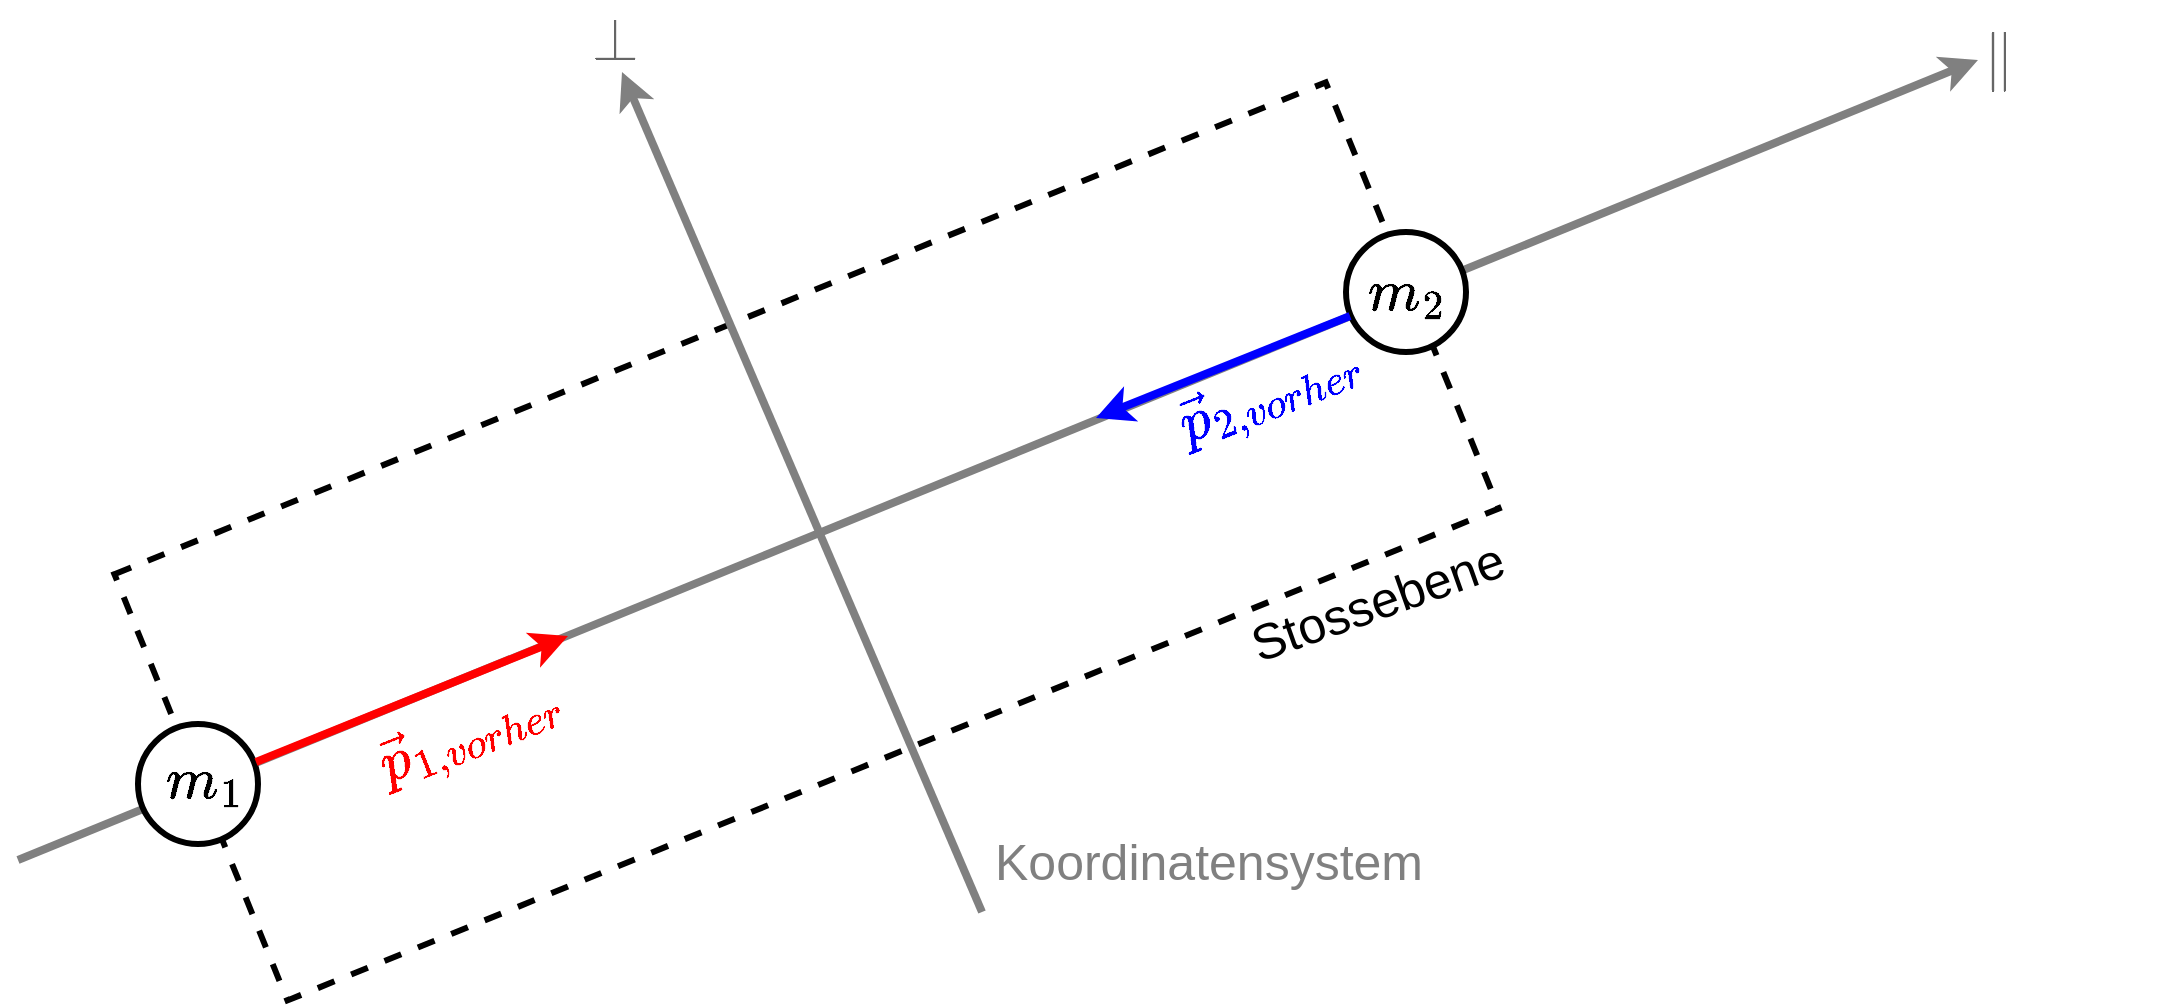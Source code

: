 <mxfile version="17.2.4" type="device"><diagram id="POpyiDkQvMUkvICmI37y" name="Seite-1"><mxGraphModel dx="1018" dy="681" grid="1" gridSize="10" guides="1" tooltips="1" connect="1" arrows="1" fold="1" page="1" pageScale="1" pageWidth="827" pageHeight="1169" math="1" shadow="0"><root><mxCell id="0"/><mxCell id="1" parent="0"/><mxCell id="IgcICL7JZPhWhQcqHego-6" value="" style="endArrow=classic;html=1;rounded=0;fontSize=25;strokeColor=#808080;strokeWidth=4;" parent="1" edge="1"><mxGeometry width="50" height="50" relative="1" as="geometry"><mxPoint x="130" y="490" as="sourcePoint"/><mxPoint x="1110" y="90" as="targetPoint"/></mxGeometry></mxCell><mxCell id="IgcICL7JZPhWhQcqHego-1" value="" style="rounded=0;whiteSpace=wrap;html=1;rotation=-22.1;dashed=1;fillColor=none;strokeWidth=3;" parent="1" vertex="1"><mxGeometry x="197.45" y="215.7" width="653.69" height="230" as="geometry"/></mxCell><mxCell id="IgcICL7JZPhWhQcqHego-2" value="" style="ellipse;whiteSpace=wrap;html=1;aspect=fixed;strokeWidth=3;fillColor=default;" parent="1" vertex="1"><mxGeometry x="190" y="422" width="60" height="60" as="geometry"/></mxCell><mxCell id="IgcICL7JZPhWhQcqHego-3" value="$$m_1$$" style="text;html=1;resizable=0;autosize=1;align=center;verticalAlign=middle;points=[];fillColor=none;strokeColor=none;rounded=0;fontSize=25;" parent="1" vertex="1"><mxGeometry x="163" y="430" width="120" height="40" as="geometry"/></mxCell><mxCell id="IgcICL7JZPhWhQcqHego-5" value="" style="ellipse;whiteSpace=wrap;html=1;aspect=fixed;strokeWidth=3;fillColor=default;" parent="1" vertex="1"><mxGeometry x="794" y="176" width="60" height="60" as="geometry"/></mxCell><mxCell id="IgcICL7JZPhWhQcqHego-4" value="$$m_2$$" style="text;html=1;resizable=0;autosize=1;align=center;verticalAlign=middle;points=[];fillColor=none;strokeColor=none;rounded=0;fontSize=25;" parent="1" vertex="1"><mxGeometry x="764" y="186" width="120" height="40" as="geometry"/></mxCell><mxCell id="IgcICL7JZPhWhQcqHego-7" value="" style="endArrow=classic;html=1;rounded=0;fontSize=25;strokeColor=#808080;strokeWidth=4;" parent="1" edge="1"><mxGeometry width="50" height="50" relative="1" as="geometry"><mxPoint x="612" y="516" as="sourcePoint"/><mxPoint x="432" y="96" as="targetPoint"/></mxGeometry></mxCell><mxCell id="IgcICL7JZPhWhQcqHego-8" value="" style="endArrow=classic;html=1;rounded=0;fontSize=25;strokeColor=#FF0000;strokeWidth=4;" parent="1" edge="1"><mxGeometry width="50" height="50" relative="1" as="geometry"><mxPoint x="249" y="441" as="sourcePoint"/><mxPoint x="405" y="378" as="targetPoint"/></mxGeometry></mxCell><mxCell id="IgcICL7JZPhWhQcqHego-12" value="$$\vec{p}_{1,vorher}$$" style="text;html=1;resizable=0;autosize=1;align=center;verticalAlign=middle;points=[];fillColor=none;strokeColor=none;rounded=0;fontSize=25;rotation=-21.5;fontColor=#FF0000;" parent="1" vertex="1"><mxGeometry x="220" y="405.7" width="270" height="40" as="geometry"/></mxCell><mxCell id="IgcICL7JZPhWhQcqHego-13" value="Koordinatensystem" style="text;html=1;resizable=0;autosize=1;align=center;verticalAlign=middle;points=[];fillColor=none;strokeColor=none;rounded=0;fontSize=25;fontColor=#808080;" parent="1" vertex="1"><mxGeometry x="610" y="470" width="230" height="40" as="geometry"/></mxCell><mxCell id="IgcICL7JZPhWhQcqHego-14" value="&lt;font color=&quot;#0000ff&quot;&gt;$$\vec{p}_{2,vorher}$$&lt;/font&gt;" style="text;html=1;resizable=0;autosize=1;align=center;verticalAlign=middle;points=[];fillColor=none;strokeColor=none;rounded=0;fontSize=25;rotation=-21.5;fontColor=#FF0000;" parent="1" vertex="1"><mxGeometry x="620" y="236" width="270" height="40" as="geometry"/></mxCell><mxCell id="IgcICL7JZPhWhQcqHego-15" value="" style="endArrow=classic;html=1;rounded=0;fontSize=25;fontColor=#808080;strokeColor=#0000FF;strokeWidth=4;" parent="1" edge="1"><mxGeometry width="50" height="50" relative="1" as="geometry"><mxPoint x="796" y="218" as="sourcePoint"/><mxPoint x="669" y="269" as="targetPoint"/></mxGeometry></mxCell><mxCell id="2cbF7ryu5B4CfnVkoSRs-1" value="Stossebene" style="text;html=1;resizable=0;autosize=1;align=center;verticalAlign=middle;points=[];fillColor=none;strokeColor=none;rounded=0;fontSize=25;fontColor=#000000;rotation=-19.5;" vertex="1" parent="1"><mxGeometry x="734" y="340" width="150" height="40" as="geometry"/></mxCell><mxCell id="2cbF7ryu5B4CfnVkoSRs-2" value="$$\perp$$" style="text;html=1;resizable=0;autosize=1;align=center;verticalAlign=middle;points=[];fillColor=none;strokeColor=none;rounded=0;dashed=1;fontSize=25;fontColor=#666666;" vertex="1" parent="1"><mxGeometry x="363.1" y="60" width="130" height="40" as="geometry"/></mxCell><mxCell id="2cbF7ryu5B4CfnVkoSRs-3" value="$$\parallel$$" style="text;html=1;resizable=0;autosize=1;align=center;verticalAlign=middle;points=[];fillColor=none;strokeColor=none;rounded=0;dashed=1;fontSize=25;fontColor=#666666;" vertex="1" parent="1"><mxGeometry x="1040" y="70" width="160" height="40" as="geometry"/></mxCell></root></mxGraphModel></diagram></mxfile>